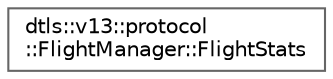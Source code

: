digraph "Graphical Class Hierarchy"
{
 // LATEX_PDF_SIZE
  bgcolor="transparent";
  edge [fontname=Helvetica,fontsize=10,labelfontname=Helvetica,labelfontsize=10];
  node [fontname=Helvetica,fontsize=10,shape=box,height=0.2,width=0.4];
  rankdir="LR";
  Node0 [id="Node000000",label="dtls::v13::protocol\l::FlightManager::FlightStats",height=0.2,width=0.4,color="grey40", fillcolor="white", style="filled",URL="$structdtls_1_1v13_1_1protocol_1_1FlightManager_1_1FlightStats.html",tooltip="Get flight statistics."];
}
